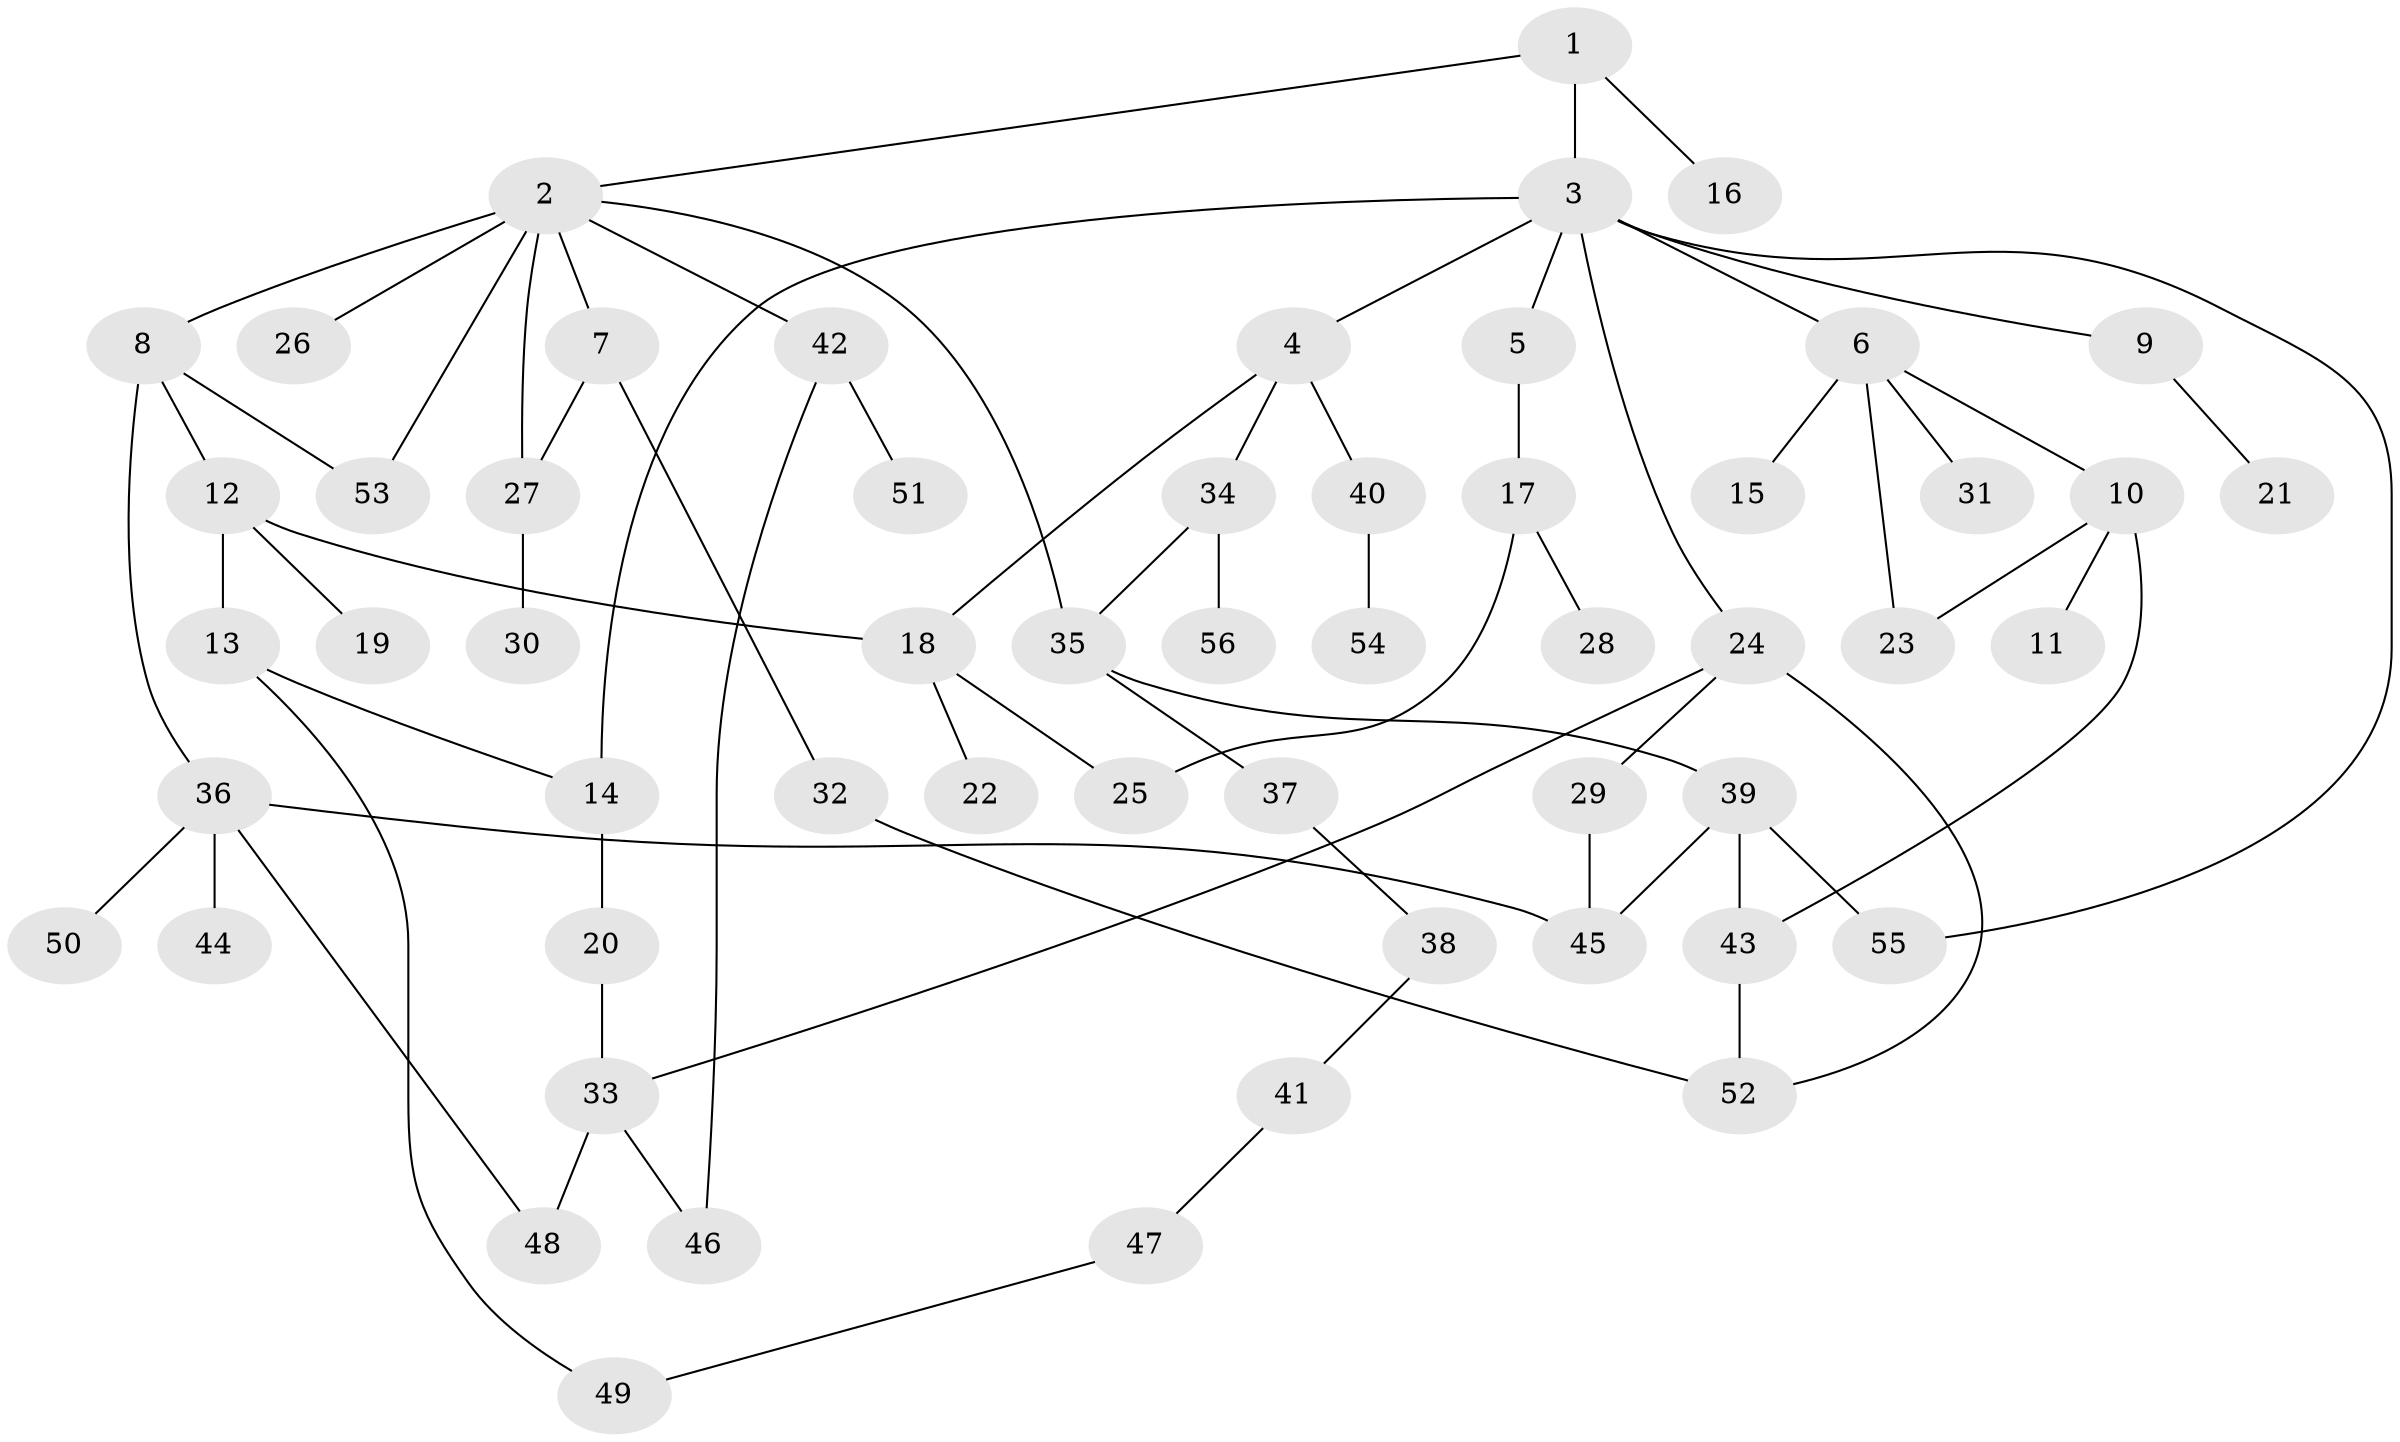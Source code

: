// Generated by graph-tools (version 1.1) at 2025/10/02/27/25 16:10:52]
// undirected, 56 vertices, 72 edges
graph export_dot {
graph [start="1"]
  node [color=gray90,style=filled];
  1;
  2;
  3;
  4;
  5;
  6;
  7;
  8;
  9;
  10;
  11;
  12;
  13;
  14;
  15;
  16;
  17;
  18;
  19;
  20;
  21;
  22;
  23;
  24;
  25;
  26;
  27;
  28;
  29;
  30;
  31;
  32;
  33;
  34;
  35;
  36;
  37;
  38;
  39;
  40;
  41;
  42;
  43;
  44;
  45;
  46;
  47;
  48;
  49;
  50;
  51;
  52;
  53;
  54;
  55;
  56;
  1 -- 2;
  1 -- 3;
  1 -- 16;
  2 -- 7;
  2 -- 8;
  2 -- 26;
  2 -- 27;
  2 -- 35;
  2 -- 42;
  2 -- 53;
  3 -- 4;
  3 -- 5;
  3 -- 6;
  3 -- 9;
  3 -- 14;
  3 -- 24;
  3 -- 55;
  4 -- 34;
  4 -- 40;
  4 -- 18;
  5 -- 17;
  6 -- 10;
  6 -- 15;
  6 -- 31;
  6 -- 23;
  7 -- 32;
  7 -- 27;
  8 -- 12;
  8 -- 36;
  8 -- 53;
  9 -- 21;
  10 -- 11;
  10 -- 23;
  10 -- 43;
  12 -- 13;
  12 -- 18;
  12 -- 19;
  13 -- 14;
  13 -- 49;
  14 -- 20;
  17 -- 25;
  17 -- 28;
  18 -- 22;
  18 -- 25;
  20 -- 33;
  24 -- 29;
  24 -- 33;
  24 -- 52;
  27 -- 30;
  29 -- 45;
  32 -- 52;
  33 -- 46;
  33 -- 48;
  34 -- 56;
  34 -- 35;
  35 -- 37;
  35 -- 39;
  36 -- 44;
  36 -- 50;
  36 -- 48;
  36 -- 45;
  37 -- 38;
  38 -- 41;
  39 -- 43;
  39 -- 45;
  39 -- 55;
  40 -- 54;
  41 -- 47;
  42 -- 51;
  42 -- 46;
  43 -- 52;
  47 -- 49;
}
